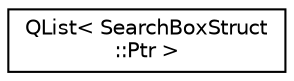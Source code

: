 digraph "类继承关系图"
{
  edge [fontname="Helvetica",fontsize="10",labelfontname="Helvetica",labelfontsize="10"];
  node [fontname="Helvetica",fontsize="10",shape=record];
  rankdir="LR";
  Node0 [label="QList\< SearchBoxStruct\l::Ptr \>",height=0.2,width=0.4,color="black", fillcolor="white", style="filled",URL="$class_q_list.html"];
}
